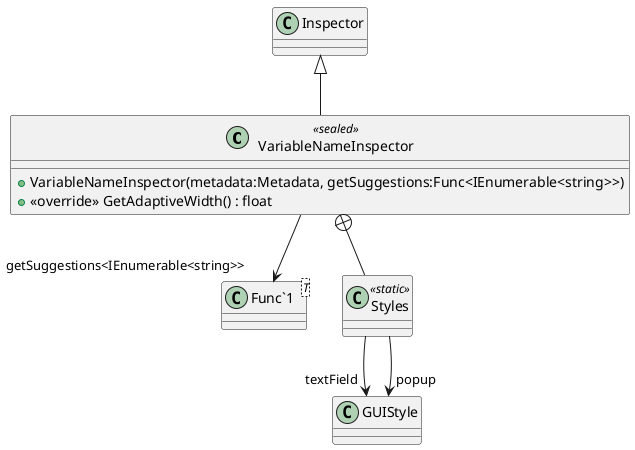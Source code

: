 @startuml
class VariableNameInspector <<sealed>> {
    + VariableNameInspector(metadata:Metadata, getSuggestions:Func<IEnumerable<string>>)
    + <<override>> GetAdaptiveWidth() : float
}
class "Func`1"<T> {
}
class Styles <<static>> {
}
Inspector <|-- VariableNameInspector
VariableNameInspector --> "getSuggestions<IEnumerable<string>>" "Func`1"
VariableNameInspector +-- Styles
Styles --> "textField" GUIStyle
Styles --> "popup" GUIStyle
@enduml

